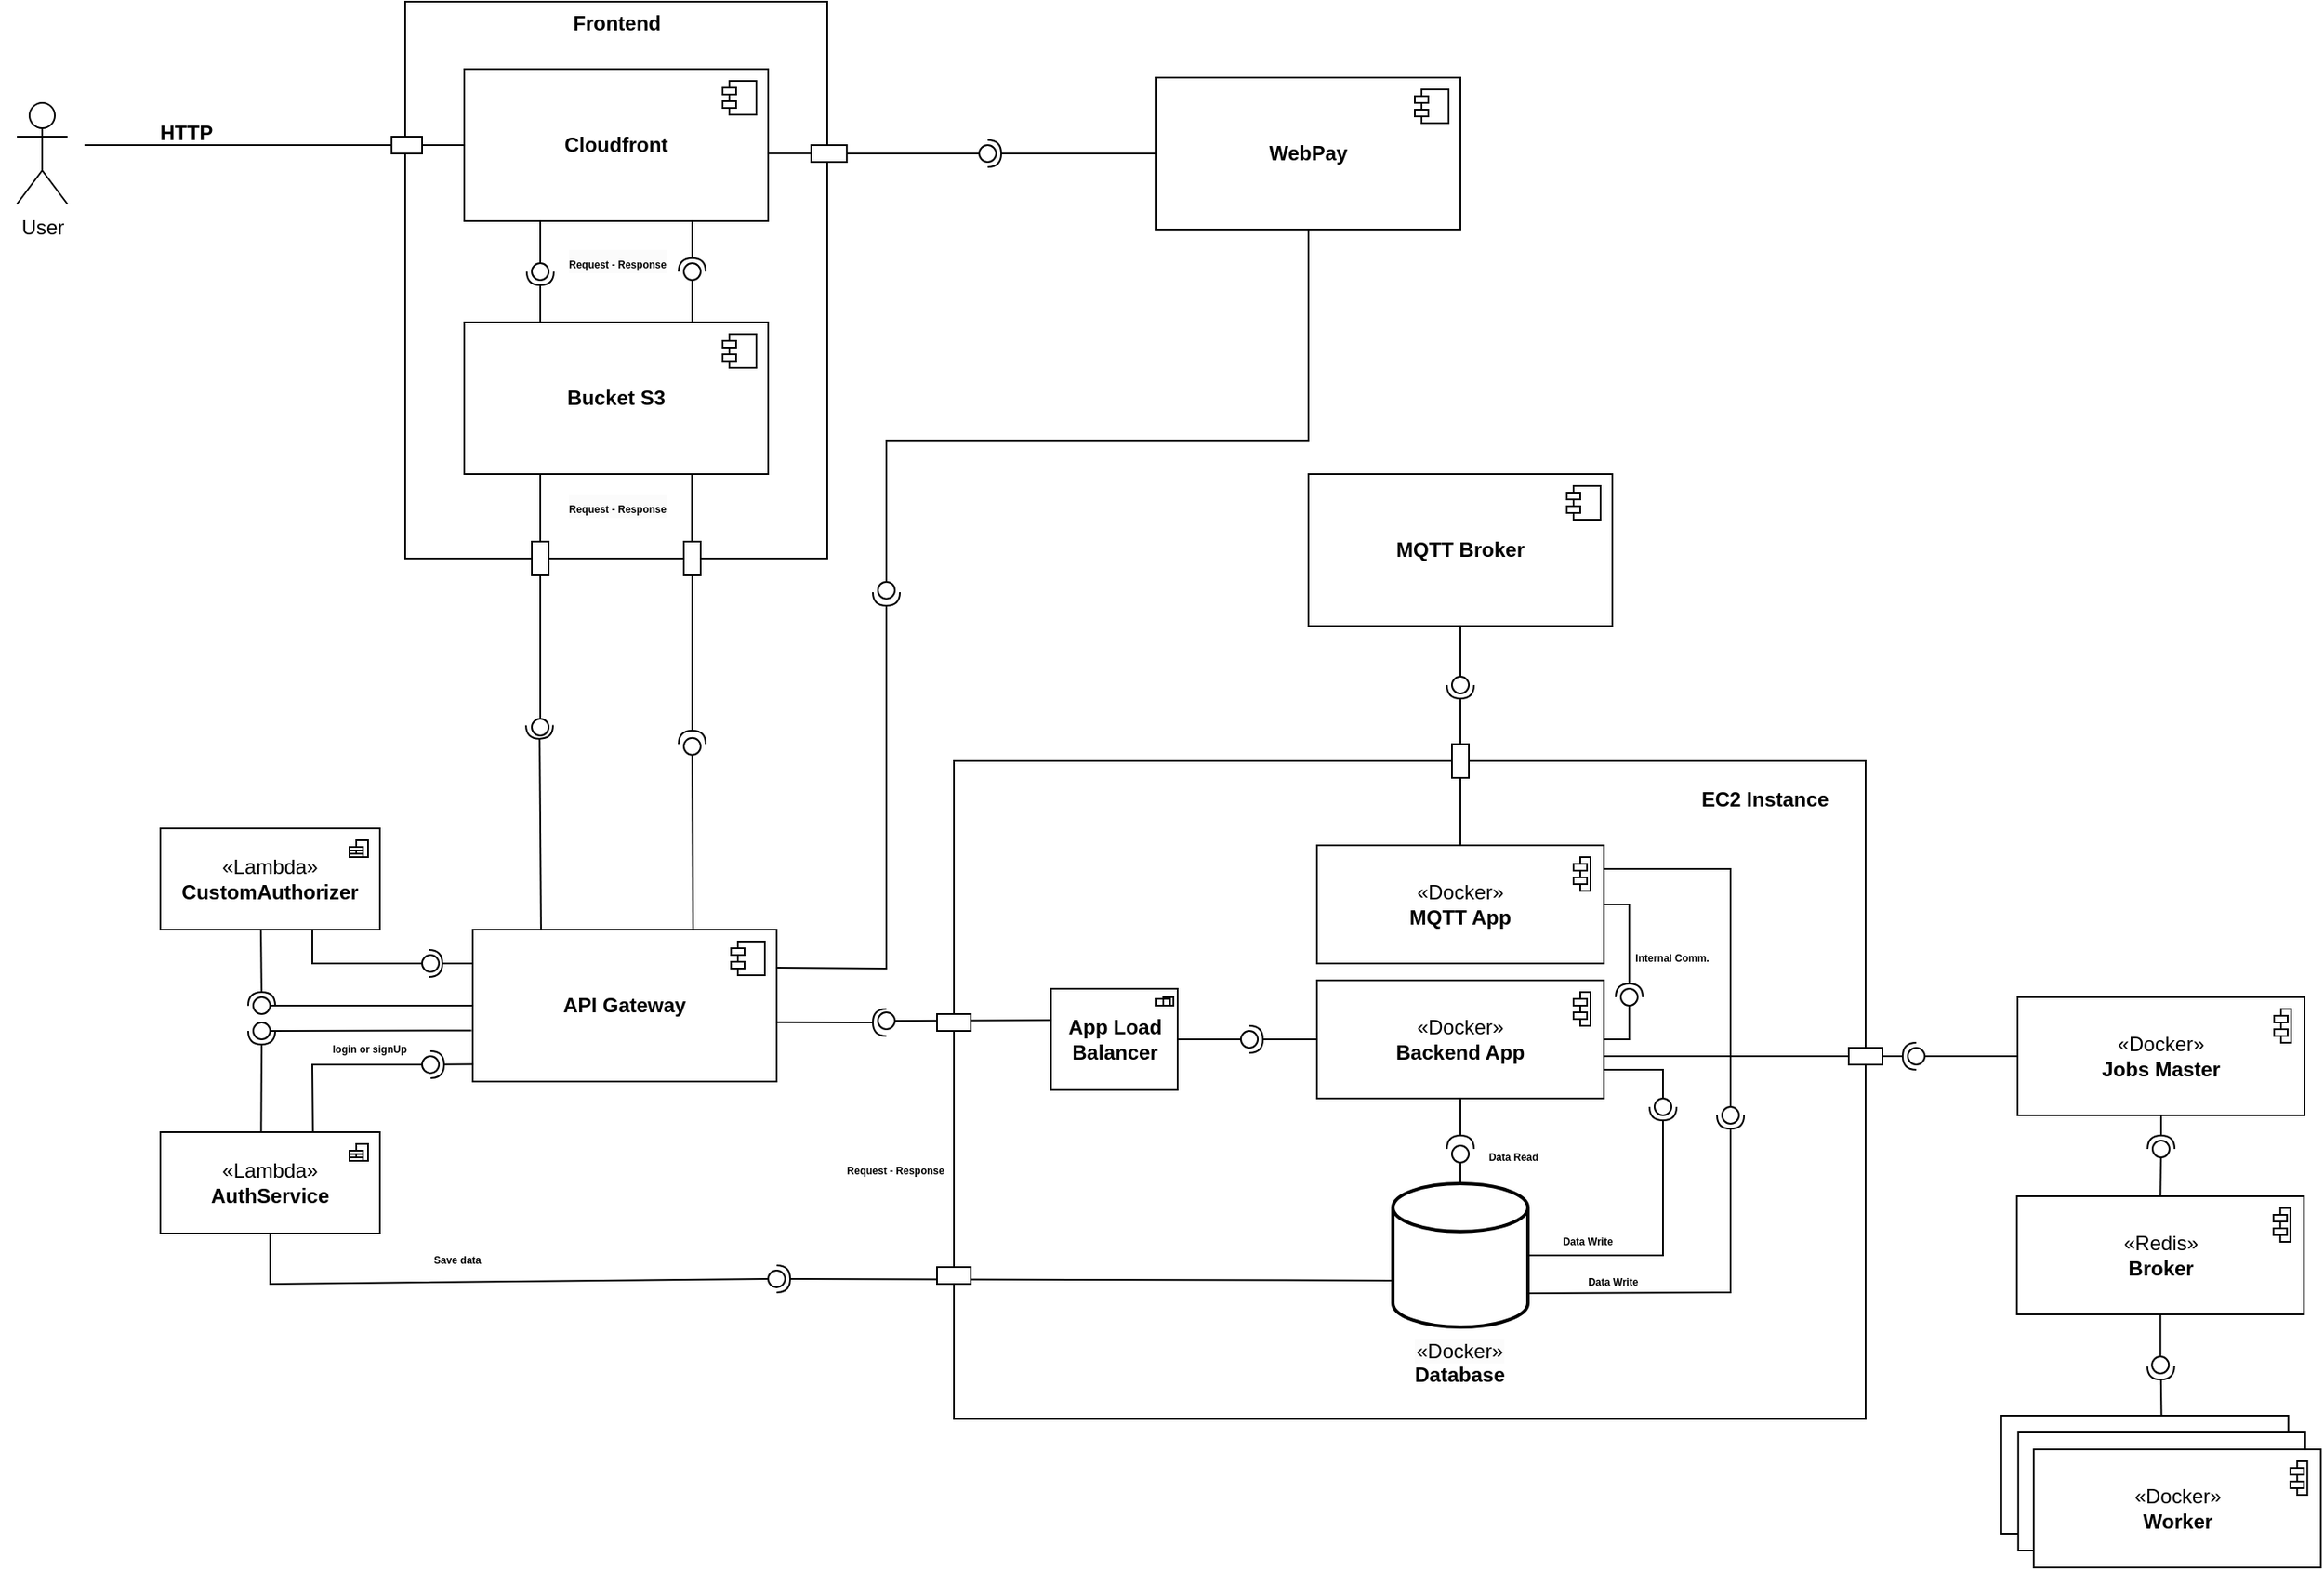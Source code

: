 <mxfile version="24.8.3">
  <diagram name="Página-1" id="o5d4DbVt-xcLEBsC3OUb">
    <mxGraphModel dx="1615" dy="869" grid="1" gridSize="10" guides="1" tooltips="1" connect="1" arrows="1" fold="1" page="1" pageScale="1" pageWidth="1200" pageHeight="1920" math="0" shadow="0">
      <root>
        <mxCell id="0" />
        <mxCell id="1" parent="0" />
        <mxCell id="B38EF3Nar1i80o3sH037-8" value="" style="rounded=0;whiteSpace=wrap;html=1;" parent="1" vertex="1">
          <mxGeometry x="620" y="550" width="540" height="390" as="geometry" />
        </mxCell>
        <mxCell id="2eBFDwB-1l00EKEGbf3b-149" value="" style="rounded=0;whiteSpace=wrap;html=1;" parent="1" vertex="1">
          <mxGeometry x="295" y="100" width="250" height="330" as="geometry" />
        </mxCell>
        <mxCell id="2eBFDwB-1l00EKEGbf3b-25" value="Frontend" style="text;align=center;fontStyle=1;verticalAlign=middle;spacingLeft=3;spacingRight=3;strokeColor=none;rotatable=0;points=[[0,0.5],[1,0.5]];portConstraint=eastwest;html=1;" parent="1" vertex="1">
          <mxGeometry x="380" y="100" width="80" height="26" as="geometry" />
        </mxCell>
        <mxCell id="2eBFDwB-1l00EKEGbf3b-38" value="" style="ellipse;whiteSpace=wrap;html=1;align=center;aspect=fixed;fillColor=none;strokeColor=none;resizable=0;perimeter=centerPerimeter;rotatable=0;allowArrows=0;points=[];outlineConnect=1;" parent="1" vertex="1">
          <mxGeometry x="560" y="670" width="10" height="10" as="geometry" />
        </mxCell>
        <mxCell id="2eBFDwB-1l00EKEGbf3b-51" value="" style="ellipse;whiteSpace=wrap;html=1;align=center;aspect=fixed;fillColor=none;strokeColor=none;resizable=0;perimeter=centerPerimeter;rotatable=0;allowArrows=0;points=[];outlineConnect=1;" parent="1" vertex="1">
          <mxGeometry x="55" y="665" width="10" height="10" as="geometry" />
        </mxCell>
        <mxCell id="2eBFDwB-1l00EKEGbf3b-54" value="" style="endArrow=none;html=1;rounded=0;exitX=0.5;exitY=0;exitDx=0;exitDy=0;entryX=0.25;entryY=1;entryDx=0;entryDy=0;" parent="1" source="2eBFDwB-1l00EKEGbf3b-57" target="2eBFDwB-1l00EKEGbf3b-33" edge="1">
          <mxGeometry width="50" height="50" relative="1" as="geometry">
            <mxPoint x="395" y="430" as="sourcePoint" />
            <mxPoint x="445" y="380" as="targetPoint" />
          </mxGeometry>
        </mxCell>
        <mxCell id="2eBFDwB-1l00EKEGbf3b-55" value="" style="rounded=0;orthogonalLoop=1;jettySize=auto;html=1;endArrow=oval;endFill=0;sketch=0;sourcePerimeterSpacing=0;targetPerimeterSpacing=0;endSize=10;exitX=0.25;exitY=1;exitDx=0;exitDy=0;" parent="1" source="2eBFDwB-1l00EKEGbf3b-31" edge="1">
          <mxGeometry relative="1" as="geometry">
            <mxPoint x="419.7" y="230" as="sourcePoint" />
            <mxPoint x="375" y="260" as="targetPoint" />
          </mxGeometry>
        </mxCell>
        <mxCell id="2eBFDwB-1l00EKEGbf3b-56" value="" style="rounded=0;orthogonalLoop=1;jettySize=auto;html=1;endArrow=halfCircle;endFill=0;endSize=6;strokeWidth=1;sketch=0;exitX=0.25;exitY=0;exitDx=0;exitDy=0;" parent="1" source="2eBFDwB-1l00EKEGbf3b-33" edge="1">
          <mxGeometry relative="1" as="geometry">
            <mxPoint x="419.7" y="330" as="sourcePoint" />
            <mxPoint x="375" y="260" as="targetPoint" />
            <Array as="points">
              <mxPoint x="375" y="280" />
            </Array>
          </mxGeometry>
        </mxCell>
        <mxCell id="2eBFDwB-1l00EKEGbf3b-57" value="" style="html=1;whiteSpace=wrap;" parent="1" vertex="1">
          <mxGeometry x="370" y="420" width="10" height="20" as="geometry" />
        </mxCell>
        <mxCell id="2eBFDwB-1l00EKEGbf3b-60" value="User" style="shape=umlActor;verticalLabelPosition=bottom;verticalAlign=top;html=1;" parent="1" vertex="1">
          <mxGeometry x="65" y="160" width="30" height="60" as="geometry" />
        </mxCell>
        <mxCell id="2eBFDwB-1l00EKEGbf3b-63" value="" style="html=1;whiteSpace=wrap;rotation=90;" parent="1" vertex="1">
          <mxGeometry x="290.95" y="175.95" width="10" height="18.12" as="geometry" />
        </mxCell>
        <mxCell id="2eBFDwB-1l00EKEGbf3b-64" value="" style="endArrow=none;html=1;rounded=0;exitX=0.5;exitY=0;exitDx=0;exitDy=0;entryX=0;entryY=0.5;entryDx=0;entryDy=0;" parent="1" source="2eBFDwB-1l00EKEGbf3b-63" target="2eBFDwB-1l00EKEGbf3b-31" edge="1">
          <mxGeometry width="50" height="50" relative="1" as="geometry">
            <mxPoint x="295" y="191.94" as="sourcePoint" />
            <mxPoint x="245" y="188.061" as="targetPoint" />
          </mxGeometry>
        </mxCell>
        <mxCell id="2eBFDwB-1l00EKEGbf3b-68" value="" style="endArrow=none;html=1;rounded=0;entryX=0.5;entryY=1;entryDx=0;entryDy=0;" parent="1" target="2eBFDwB-1l00EKEGbf3b-63" edge="1">
          <mxGeometry width="50" height="50" relative="1" as="geometry">
            <mxPoint x="105" y="185" as="sourcePoint" />
            <mxPoint x="105" y="165" as="targetPoint" />
          </mxGeometry>
        </mxCell>
        <mxCell id="2eBFDwB-1l00EKEGbf3b-71" value="EC2 Instance" style="text;align=center;fontStyle=1;verticalAlign=middle;spacingLeft=3;spacingRight=3;strokeColor=none;rotatable=0;points=[[0,0.5],[1,0.5]];portConstraint=eastwest;html=1;" parent="1" vertex="1">
          <mxGeometry x="1060" y="560" width="80" height="26" as="geometry" />
        </mxCell>
        <mxCell id="2eBFDwB-1l00EKEGbf3b-72" value="&lt;div&gt;«Docker»&lt;br&gt;&lt;/div&gt;&lt;b&gt;MQTT App&lt;/b&gt;" style="html=1;dropTarget=0;whiteSpace=wrap;" parent="1" vertex="1">
          <mxGeometry x="835" y="600" width="170" height="70" as="geometry" />
        </mxCell>
        <mxCell id="2eBFDwB-1l00EKEGbf3b-73" value="" style="shape=module;jettyWidth=8;jettyHeight=4;" parent="2eBFDwB-1l00EKEGbf3b-72" vertex="1">
          <mxGeometry x="1" width="10" height="20" relative="1" as="geometry">
            <mxPoint x="-18" y="7" as="offset" />
          </mxGeometry>
        </mxCell>
        <mxCell id="2eBFDwB-1l00EKEGbf3b-74" value="&lt;div&gt;«Docker»&lt;b&gt;&lt;br&gt;&lt;/b&gt;&lt;/div&gt;&lt;b&gt;Backend App&lt;/b&gt;" style="html=1;dropTarget=0;whiteSpace=wrap;" parent="1" vertex="1">
          <mxGeometry x="835" y="680" width="170" height="70" as="geometry" />
        </mxCell>
        <mxCell id="2eBFDwB-1l00EKEGbf3b-75" value="" style="shape=module;jettyWidth=8;jettyHeight=4;" parent="2eBFDwB-1l00EKEGbf3b-74" vertex="1">
          <mxGeometry x="1" width="10" height="20" relative="1" as="geometry">
            <mxPoint x="-18" y="7" as="offset" />
          </mxGeometry>
        </mxCell>
        <mxCell id="2eBFDwB-1l00EKEGbf3b-92" value="" style="ellipse;whiteSpace=wrap;html=1;align=center;aspect=fixed;fillColor=none;strokeColor=none;resizable=0;perimeter=centerPerimeter;rotatable=0;allowArrows=0;points=[];outlineConnect=1;" parent="1" vertex="1">
          <mxGeometry x="865.51" y="545" width="10" height="10" as="geometry" />
        </mxCell>
        <mxCell id="2eBFDwB-1l00EKEGbf3b-101" value="" style="ellipse;whiteSpace=wrap;html=1;align=center;aspect=fixed;fillColor=none;strokeColor=none;resizable=0;perimeter=centerPerimeter;rotatable=0;allowArrows=0;points=[];outlineConnect=1;" parent="1" vertex="1">
          <mxGeometry x="945.51" y="535" width="10" height="10" as="geometry" />
        </mxCell>
        <mxCell id="2eBFDwB-1l00EKEGbf3b-103" value="&lt;b&gt;MQTT Broker&lt;/b&gt;" style="html=1;dropTarget=0;whiteSpace=wrap;" parent="1" vertex="1">
          <mxGeometry x="830" y="380" width="180" height="90" as="geometry" />
        </mxCell>
        <mxCell id="2eBFDwB-1l00EKEGbf3b-104" value="" style="shape=module;jettyWidth=8;jettyHeight=4;" parent="2eBFDwB-1l00EKEGbf3b-103" vertex="1">
          <mxGeometry x="1" width="20" height="20" relative="1" as="geometry">
            <mxPoint x="-27" y="7" as="offset" />
          </mxGeometry>
        </mxCell>
        <mxCell id="2eBFDwB-1l00EKEGbf3b-35" value="&lt;b&gt;API Gateway&lt;/b&gt;" style="html=1;dropTarget=0;whiteSpace=wrap;" parent="1" vertex="1">
          <mxGeometry x="335" y="650" width="180" height="90" as="geometry" />
        </mxCell>
        <mxCell id="2eBFDwB-1l00EKEGbf3b-36" value="" style="shape=module;jettyWidth=8;jettyHeight=4;" parent="2eBFDwB-1l00EKEGbf3b-35" vertex="1">
          <mxGeometry x="1" width="20" height="20" relative="1" as="geometry">
            <mxPoint x="-27" y="7" as="offset" />
          </mxGeometry>
        </mxCell>
        <mxCell id="2eBFDwB-1l00EKEGbf3b-40" value="" style="ellipse;whiteSpace=wrap;html=1;align=center;aspect=fixed;fillColor=none;strokeColor=none;resizable=0;perimeter=centerPerimeter;rotatable=0;allowArrows=0;points=[];outlineConnect=1;" parent="1" vertex="1">
          <mxGeometry x="480" y="660" width="10" height="10" as="geometry" />
        </mxCell>
        <mxCell id="2eBFDwB-1l00EKEGbf3b-41" value="" style="rounded=0;orthogonalLoop=1;jettySize=auto;html=1;endArrow=halfCircle;endFill=0;endSize=6;strokeWidth=1;sketch=0;exitX=0.232;exitY=0.014;exitDx=0;exitDy=0;exitPerimeter=0;" parent="1" edge="1">
          <mxGeometry relative="1" as="geometry">
            <mxPoint x="375.45" y="650.0" as="sourcePoint" />
            <mxPoint x="374.54" y="528.83" as="targetPoint" />
            <Array as="points" />
          </mxGeometry>
        </mxCell>
        <mxCell id="2eBFDwB-1l00EKEGbf3b-43" value="" style="ellipse;whiteSpace=wrap;html=1;align=center;aspect=fixed;fillColor=none;strokeColor=none;resizable=0;perimeter=centerPerimeter;rotatable=0;allowArrows=0;points=[];outlineConnect=1;" parent="1" vertex="1">
          <mxGeometry x="485" y="630" width="10" height="10" as="geometry" />
        </mxCell>
        <mxCell id="2eBFDwB-1l00EKEGbf3b-44" value="&lt;div&gt;«Lambda»&lt;br&gt;&lt;/div&gt;&lt;b&gt;CustomAuthorizer&lt;/b&gt;" style="html=1;dropTarget=0;whiteSpace=wrap;" parent="1" vertex="1">
          <mxGeometry x="150" y="590" width="130" height="60" as="geometry" />
        </mxCell>
        <mxCell id="2eBFDwB-1l00EKEGbf3b-45" value="" style="shape=module;jettyWidth=8;jettyHeight=4;" parent="2eBFDwB-1l00EKEGbf3b-44" vertex="1">
          <mxGeometry x="1" width="11" height="10" relative="1" as="geometry">
            <mxPoint x="-18" y="7" as="offset" />
          </mxGeometry>
        </mxCell>
        <mxCell id="2eBFDwB-1l00EKEGbf3b-46" value="&lt;div&gt;«Lambda»&lt;br&gt;&lt;/div&gt;&lt;b&gt;AuthService&lt;/b&gt;" style="html=1;dropTarget=0;whiteSpace=wrap;" parent="1" vertex="1">
          <mxGeometry x="150" y="770" width="130" height="60" as="geometry" />
        </mxCell>
        <mxCell id="2eBFDwB-1l00EKEGbf3b-47" value="" style="shape=module;jettyWidth=8;jettyHeight=4;" parent="2eBFDwB-1l00EKEGbf3b-46" vertex="1">
          <mxGeometry x="1" width="11" height="10" relative="1" as="geometry">
            <mxPoint x="-18" y="7" as="offset" />
          </mxGeometry>
        </mxCell>
        <mxCell id="2eBFDwB-1l00EKEGbf3b-52" value="" style="rounded=0;orthogonalLoop=1;jettySize=auto;html=1;endArrow=oval;endFill=0;sketch=0;sourcePerimeterSpacing=0;targetPerimeterSpacing=0;endSize=10;exitX=-0.004;exitY=0.664;exitDx=0;exitDy=0;exitPerimeter=0;" parent="1" source="2eBFDwB-1l00EKEGbf3b-35" edge="1">
          <mxGeometry relative="1" as="geometry">
            <mxPoint x="145.0" y="615" as="sourcePoint" />
            <mxPoint x="210" y="710" as="targetPoint" />
            <Array as="points">
              <mxPoint x="210" y="710" />
            </Array>
          </mxGeometry>
        </mxCell>
        <mxCell id="2eBFDwB-1l00EKEGbf3b-53" value="" style="rounded=0;orthogonalLoop=1;jettySize=auto;html=1;endArrow=halfCircle;endFill=0;endSize=6;strokeWidth=1;sketch=0;exitX=0.459;exitY=-0.006;exitDx=0;exitDy=0;exitPerimeter=0;" parent="1" source="2eBFDwB-1l00EKEGbf3b-46" edge="1">
          <mxGeometry relative="1" as="geometry">
            <mxPoint x="255" y="845" as="sourcePoint" />
            <mxPoint x="210" y="710" as="targetPoint" />
            <Array as="points" />
          </mxGeometry>
        </mxCell>
        <mxCell id="2eBFDwB-1l00EKEGbf3b-106" value="" style="rounded=0;orthogonalLoop=1;jettySize=auto;html=1;endArrow=halfCircle;endFill=0;endSize=6;strokeWidth=1;sketch=0;exitX=0.458;exitY=1.006;exitDx=0;exitDy=0;exitPerimeter=0;" parent="1" source="2eBFDwB-1l00EKEGbf3b-44" target="2eBFDwB-1l00EKEGbf3b-108" edge="1">
          <mxGeometry relative="1" as="geometry">
            <mxPoint x="230" y="675" as="sourcePoint" />
          </mxGeometry>
        </mxCell>
        <mxCell id="2eBFDwB-1l00EKEGbf3b-107" value="" style="rounded=0;orthogonalLoop=1;jettySize=auto;html=1;endArrow=oval;endFill=0;sketch=0;sourcePerimeterSpacing=0;targetPerimeterSpacing=0;endSize=10;exitX=0;exitY=0.5;exitDx=0;exitDy=0;entryX=0.706;entryY=1.254;entryDx=0;entryDy=0;entryPerimeter=0;" parent="1" source="2eBFDwB-1l00EKEGbf3b-35" target="2eBFDwB-1l00EKEGbf3b-108" edge="1">
          <mxGeometry relative="1" as="geometry">
            <mxPoint x="190" y="675" as="sourcePoint" />
          </mxGeometry>
        </mxCell>
        <mxCell id="2eBFDwB-1l00EKEGbf3b-108" value="" style="ellipse;whiteSpace=wrap;html=1;align=center;aspect=fixed;fillColor=none;strokeColor=none;resizable=0;perimeter=centerPerimeter;rotatable=0;allowArrows=0;points=[];outlineConnect=1;" parent="1" vertex="1">
          <mxGeometry x="205" y="690" width="10" height="10" as="geometry" />
        </mxCell>
        <mxCell id="2eBFDwB-1l00EKEGbf3b-33" value="&lt;b&gt;Bucket S3&lt;/b&gt;" style="html=1;dropTarget=0;whiteSpace=wrap;" parent="1" vertex="1">
          <mxGeometry x="330" y="290" width="180" height="90" as="geometry" />
        </mxCell>
        <mxCell id="2eBFDwB-1l00EKEGbf3b-34" value="" style="shape=module;jettyWidth=8;jettyHeight=4;" parent="2eBFDwB-1l00EKEGbf3b-33" vertex="1">
          <mxGeometry x="1" width="20" height="20" relative="1" as="geometry">
            <mxPoint x="-27" y="7" as="offset" />
          </mxGeometry>
        </mxCell>
        <mxCell id="2eBFDwB-1l00EKEGbf3b-31" value="&lt;b&gt;Cloudfront&lt;/b&gt;" style="html=1;dropTarget=0;whiteSpace=wrap;" parent="1" vertex="1">
          <mxGeometry x="330" y="140" width="180" height="90" as="geometry" />
        </mxCell>
        <mxCell id="2eBFDwB-1l00EKEGbf3b-32" value="" style="shape=module;jettyWidth=8;jettyHeight=4;" parent="2eBFDwB-1l00EKEGbf3b-31" vertex="1">
          <mxGeometry x="1" width="20" height="20" relative="1" as="geometry">
            <mxPoint x="-27" y="7" as="offset" />
          </mxGeometry>
        </mxCell>
        <mxCell id="2eBFDwB-1l00EKEGbf3b-42" value="" style="rounded=0;orthogonalLoop=1;jettySize=auto;html=1;endArrow=oval;endFill=0;sketch=0;sourcePerimeterSpacing=0;targetPerimeterSpacing=0;endSize=10;exitX=0.5;exitY=1;exitDx=0;exitDy=0;" parent="1" source="2eBFDwB-1l00EKEGbf3b-57" edge="1">
          <mxGeometry relative="1" as="geometry">
            <mxPoint x="380" y="560" as="sourcePoint" />
            <mxPoint x="375" y="530" as="targetPoint" />
          </mxGeometry>
        </mxCell>
        <mxCell id="2eBFDwB-1l00EKEGbf3b-115" value="" style="rounded=0;orthogonalLoop=1;jettySize=auto;html=1;endArrow=halfCircle;endFill=0;endSize=6;strokeWidth=1;sketch=0;exitX=0;exitY=0.5;exitDx=0;exitDy=0;entryX=1.319;entryY=0.604;entryDx=0;entryDy=0;entryPerimeter=0;" parent="1" source="2eBFDwB-1l00EKEGbf3b-74" target="2eBFDwB-1l00EKEGbf3b-117" edge="1">
          <mxGeometry relative="1" as="geometry">
            <mxPoint x="740" y="715" as="sourcePoint" />
            <mxPoint x="790" y="715" as="targetPoint" />
          </mxGeometry>
        </mxCell>
        <mxCell id="2eBFDwB-1l00EKEGbf3b-116" value="" style="rounded=0;orthogonalLoop=1;jettySize=auto;html=1;endArrow=oval;endFill=0;sketch=0;sourcePerimeterSpacing=0;targetPerimeterSpacing=0;endSize=10;" parent="1" target="2eBFDwB-1l00EKEGbf3b-117" edge="1">
          <mxGeometry relative="1" as="geometry">
            <mxPoint x="700" y="715" as="sourcePoint" />
          </mxGeometry>
        </mxCell>
        <mxCell id="2eBFDwB-1l00EKEGbf3b-117" value="" style="ellipse;whiteSpace=wrap;html=1;align=center;aspect=fixed;fillColor=none;strokeColor=none;resizable=0;perimeter=centerPerimeter;rotatable=0;allowArrows=0;points=[];outlineConnect=1;" parent="1" vertex="1">
          <mxGeometry x="790" y="710" width="10" height="10" as="geometry" />
        </mxCell>
        <mxCell id="2eBFDwB-1l00EKEGbf3b-118" value="" style="rounded=0;orthogonalLoop=1;jettySize=auto;html=1;endArrow=halfCircle;endFill=0;endSize=6;strokeWidth=1;sketch=0;exitX=0.5;exitY=0;exitDx=0;exitDy=0;entryX=0.524;entryY=0.771;entryDx=0;entryDy=0;entryPerimeter=0;" parent="1" source="2eBFDwB-1l00EKEGbf3b-206" target="2eBFDwB-1l00EKEGbf3b-120" edge="1">
          <mxGeometry relative="1" as="geometry">
            <mxPoint x="850" y="534.27" as="sourcePoint" />
            <mxPoint x="920" y="550" as="targetPoint" />
          </mxGeometry>
        </mxCell>
        <mxCell id="2eBFDwB-1l00EKEGbf3b-119" value="" style="rounded=0;orthogonalLoop=1;jettySize=auto;html=1;endArrow=oval;endFill=0;sketch=0;sourcePerimeterSpacing=0;targetPerimeterSpacing=0;endSize=10;exitX=0.5;exitY=1;exitDx=0;exitDy=0;" parent="1" source="2eBFDwB-1l00EKEGbf3b-103" target="2eBFDwB-1l00EKEGbf3b-120" edge="1">
          <mxGeometry relative="1" as="geometry">
            <mxPoint x="965.51" y="595" as="sourcePoint" />
          </mxGeometry>
        </mxCell>
        <mxCell id="2eBFDwB-1l00EKEGbf3b-120" value="" style="ellipse;whiteSpace=wrap;html=1;align=center;aspect=fixed;fillColor=none;strokeColor=none;resizable=0;perimeter=centerPerimeter;rotatable=0;allowArrows=0;points=[];outlineConnect=1;" parent="1" vertex="1">
          <mxGeometry x="915" y="500" width="10" height="10" as="geometry" />
        </mxCell>
        <mxCell id="2eBFDwB-1l00EKEGbf3b-123" value="&lt;b&gt;App Load Balancer&lt;/b&gt;" style="html=1;dropTarget=0;whiteSpace=wrap;" parent="1" vertex="1">
          <mxGeometry x="677.5" y="685" width="75" height="60" as="geometry" />
        </mxCell>
        <mxCell id="2eBFDwB-1l00EKEGbf3b-127" value="" style="shape=module;jettyWidth=8;jettyHeight=4;" parent="1" vertex="1">
          <mxGeometry x="740" y="690" width="10" height="5" as="geometry" />
        </mxCell>
        <mxCell id="2eBFDwB-1l00EKEGbf3b-130" value="" style="ellipse;whiteSpace=wrap;html=1;align=center;aspect=fixed;fillColor=none;strokeColor=none;resizable=0;perimeter=centerPerimeter;rotatable=0;allowArrows=0;points=[];outlineConnect=1;" parent="1" vertex="1">
          <mxGeometry x="790" y="810" width="10" height="10" as="geometry" />
        </mxCell>
        <mxCell id="2eBFDwB-1l00EKEGbf3b-133" value="" style="ellipse;whiteSpace=wrap;html=1;align=center;aspect=fixed;fillColor=none;strokeColor=none;resizable=0;perimeter=centerPerimeter;rotatable=0;allowArrows=0;points=[];outlineConnect=1;" parent="1" vertex="1">
          <mxGeometry x="790" y="620" width="10" height="10" as="geometry" />
        </mxCell>
        <mxCell id="2eBFDwB-1l00EKEGbf3b-136" value="" style="ellipse;whiteSpace=wrap;html=1;align=center;aspect=fixed;fillColor=none;strokeColor=none;resizable=0;perimeter=centerPerimeter;rotatable=0;allowArrows=0;points=[];outlineConnect=1;" parent="1" vertex="1">
          <mxGeometry x="545" y="730" width="10" height="10" as="geometry" />
        </mxCell>
        <mxCell id="2eBFDwB-1l00EKEGbf3b-138" value="" style="rounded=0;orthogonalLoop=1;jettySize=auto;html=1;endArrow=halfCircle;endFill=0;endSize=6;strokeWidth=1;sketch=0;exitX=0.997;exitY=0.611;exitDx=0;exitDy=0;exitPerimeter=0;" parent="1" edge="1">
          <mxGeometry relative="1" as="geometry">
            <mxPoint x="515" y="704.86" as="sourcePoint" />
            <mxPoint x="580" y="705" as="targetPoint" />
          </mxGeometry>
        </mxCell>
        <mxCell id="2eBFDwB-1l00EKEGbf3b-139" value="" style="rounded=0;orthogonalLoop=1;jettySize=auto;html=1;endArrow=oval;endFill=0;sketch=0;sourcePerimeterSpacing=0;targetPerimeterSpacing=0;endSize=10;exitX=-0.004;exitY=0.311;exitDx=0;exitDy=0;exitPerimeter=0;" parent="1" source="2eBFDwB-1l00EKEGbf3b-123" edge="1">
          <mxGeometry relative="1" as="geometry">
            <mxPoint x="587.5" y="705.93" as="sourcePoint" />
            <mxPoint x="580" y="704" as="targetPoint" />
          </mxGeometry>
        </mxCell>
        <mxCell id="2eBFDwB-1l00EKEGbf3b-140" value="" style="ellipse;whiteSpace=wrap;html=1;align=center;aspect=fixed;fillColor=none;strokeColor=none;resizable=0;perimeter=centerPerimeter;rotatable=0;allowArrows=0;points=[];outlineConnect=1;" parent="1" vertex="1">
          <mxGeometry x="560" y="700" width="10" height="10" as="geometry" />
        </mxCell>
        <mxCell id="2eBFDwB-1l00EKEGbf3b-141" value="&lt;b&gt;&lt;span style=&quot;&quot;&gt;&lt;font style=&quot;font-size: 6px;&quot;&gt;Request -&amp;nbsp;&lt;/font&gt;&lt;/span&gt;&lt;span style=&quot;font-size: 6px; background-color: initial;&quot;&gt;Response&lt;/span&gt;&lt;/b&gt;" style="text;align=center;fontStyle=0;verticalAlign=middle;spacingLeft=3;spacingRight=3;strokeColor=none;rotatable=0;points=[[0,0.5],[1,0.5]];portConstraint=eastwest;html=1;" parent="1" vertex="1">
          <mxGeometry x="545" y="778" width="80" height="26" as="geometry" />
        </mxCell>
        <mxCell id="2eBFDwB-1l00EKEGbf3b-142" value="HTTP" style="text;align=center;fontStyle=1;verticalAlign=middle;spacingLeft=3;spacingRight=3;strokeColor=none;rotatable=0;points=[[0,0.5],[1,0.5]];portConstraint=eastwest;html=1;" parent="1" vertex="1">
          <mxGeometry x="135" y="170" width="60" height="16" as="geometry" />
        </mxCell>
        <mxCell id="2eBFDwB-1l00EKEGbf3b-144" value="" style="rounded=0;orthogonalLoop=1;jettySize=auto;html=1;endArrow=oval;endFill=0;sketch=0;sourcePerimeterSpacing=0;targetPerimeterSpacing=0;endSize=10;exitX=0.75;exitY=0;exitDx=0;exitDy=0;" parent="1" source="2eBFDwB-1l00EKEGbf3b-33" edge="1">
          <mxGeometry relative="1" as="geometry">
            <mxPoint x="460" y="230" as="sourcePoint" />
            <mxPoint x="465" y="260" as="targetPoint" />
          </mxGeometry>
        </mxCell>
        <mxCell id="2eBFDwB-1l00EKEGbf3b-145" value="" style="rounded=0;orthogonalLoop=1;jettySize=auto;html=1;endArrow=halfCircle;endFill=0;endSize=6;strokeWidth=1;sketch=0;exitX=0.75;exitY=1;exitDx=0;exitDy=0;" parent="1" source="2eBFDwB-1l00EKEGbf3b-31" edge="1">
          <mxGeometry relative="1" as="geometry">
            <mxPoint x="460" y="290" as="sourcePoint" />
            <mxPoint x="465" y="260" as="targetPoint" />
          </mxGeometry>
        </mxCell>
        <mxCell id="2eBFDwB-1l00EKEGbf3b-146" value="&lt;b style=&quot;forced-color-adjust: none; color: rgb(0, 0, 0); font-family: Helvetica; font-size: 12px; font-style: normal; font-variant-ligatures: normal; font-variant-caps: normal; letter-spacing: normal; orphans: 2; text-align: center; text-indent: 0px; text-transform: none; widows: 2; word-spacing: 0px; -webkit-text-stroke-width: 0px; white-space: nowrap; background-color: rgb(251, 251, 251); text-decoration-thickness: initial; text-decoration-style: initial; text-decoration-color: initial;&quot;&gt;&lt;span style=&quot;forced-color-adjust: none;&quot;&gt;&lt;font style=&quot;forced-color-adjust: none; font-size: 6px;&quot;&gt;Request -&amp;nbsp;&lt;/font&gt;&lt;/span&gt;&lt;span style=&quot;forced-color-adjust: none; font-size: 6px; background-color: initial;&quot;&gt;Response&lt;/span&gt;&lt;/b&gt;" style="text;whiteSpace=wrap;html=1;" parent="1" vertex="1">
          <mxGeometry x="390" y="240" width="60" height="30" as="geometry" />
        </mxCell>
        <mxCell id="2eBFDwB-1l00EKEGbf3b-153" value="" style="strokeWidth=2;html=1;shape=mxgraph.flowchart.database;whiteSpace=wrap;" parent="1" vertex="1">
          <mxGeometry x="880" y="800.5" width="80" height="85" as="geometry" />
        </mxCell>
        <mxCell id="2eBFDwB-1l00EKEGbf3b-154" value="&lt;div style=&quot;forced-color-adjust: none; color: rgb(0, 0, 0); font-family: Helvetica; font-size: 12px; font-style: normal; font-variant-ligatures: normal; font-variant-caps: normal; font-weight: 400; letter-spacing: normal; orphans: 2; text-align: center; text-indent: 0px; text-transform: none; widows: 2; word-spacing: 0px; -webkit-text-stroke-width: 0px; white-space: normal; background-color: rgb(251, 251, 251); text-decoration-thickness: initial; text-decoration-style: initial; text-decoration-color: initial;&quot;&gt;«Docker»&lt;br style=&quot;forced-color-adjust: none;&quot;&gt;&lt;/div&gt;&lt;div style=&quot;text-align: center;&quot;&gt;&lt;span style=&quot;background-color: initial;&quot;&gt;&lt;b&gt;Database&lt;/b&gt;&lt;/span&gt;&lt;/div&gt;" style="text;whiteSpace=wrap;html=1;" parent="1" vertex="1">
          <mxGeometry x="890.75" y="885.5" width="60" height="50" as="geometry" />
        </mxCell>
        <mxCell id="2eBFDwB-1l00EKEGbf3b-155" value="" style="rounded=0;orthogonalLoop=1;jettySize=auto;html=1;endArrow=halfCircle;endFill=0;endSize=6;strokeWidth=1;sketch=0;exitX=-0.013;exitY=0.676;exitDx=0;exitDy=0;exitPerimeter=0;" parent="1" source="2eBFDwB-1l00EKEGbf3b-153" target="2eBFDwB-1l00EKEGbf3b-157" edge="1">
          <mxGeometry relative="1" as="geometry">
            <mxPoint x="725" y="852.5" as="sourcePoint" />
            <Array as="points" />
          </mxGeometry>
        </mxCell>
        <mxCell id="2eBFDwB-1l00EKEGbf3b-156" value="" style="rounded=0;orthogonalLoop=1;jettySize=auto;html=1;endArrow=oval;endFill=0;sketch=0;sourcePerimeterSpacing=0;targetPerimeterSpacing=0;endSize=10;exitX=0.5;exitY=1;exitDx=0;exitDy=0;" parent="1" source="2eBFDwB-1l00EKEGbf3b-46" target="2eBFDwB-1l00EKEGbf3b-157" edge="1">
          <mxGeometry relative="1" as="geometry">
            <mxPoint x="685" y="852.5" as="sourcePoint" />
            <Array as="points">
              <mxPoint x="215" y="860" />
            </Array>
          </mxGeometry>
        </mxCell>
        <mxCell id="2eBFDwB-1l00EKEGbf3b-157" value="" style="ellipse;whiteSpace=wrap;html=1;align=center;aspect=fixed;fillColor=none;strokeColor=none;resizable=0;perimeter=centerPerimeter;rotatable=0;allowArrows=0;points=[];outlineConnect=1;" parent="1" vertex="1">
          <mxGeometry x="510" y="852" width="10" height="10" as="geometry" />
        </mxCell>
        <mxCell id="2eBFDwB-1l00EKEGbf3b-158" value="&lt;div style=&quot;text-align: center;&quot;&gt;&lt;span style=&quot;font-size: 6px; text-wrap: nowrap;&quot;&gt;&lt;b&gt;login or signUp&lt;/b&gt;&lt;/span&gt;&lt;/div&gt;" style="text;whiteSpace=wrap;html=1;" parent="1" vertex="1">
          <mxGeometry x="250" y="705" width="50" height="40" as="geometry" />
        </mxCell>
        <mxCell id="2eBFDwB-1l00EKEGbf3b-164" value="" style="ellipse;whiteSpace=wrap;html=1;align=center;aspect=fixed;fillColor=none;strokeColor=none;resizable=0;perimeter=centerPerimeter;rotatable=0;allowArrows=0;points=[];outlineConnect=1;" parent="1" vertex="1">
          <mxGeometry x="800.75" y="730" width="10" height="10" as="geometry" />
        </mxCell>
        <mxCell id="2eBFDwB-1l00EKEGbf3b-165" value="" style="ellipse;whiteSpace=wrap;html=1;align=center;aspect=fixed;fillColor=none;strokeColor=none;resizable=0;perimeter=centerPerimeter;rotatable=0;allowArrows=0;points=[];outlineConnect=1;" parent="1" vertex="1">
          <mxGeometry x="800" y="720" width="10" height="10" as="geometry" />
        </mxCell>
        <mxCell id="2eBFDwB-1l00EKEGbf3b-177" value="" style="rounded=0;orthogonalLoop=1;jettySize=auto;html=1;endArrow=halfCircle;endFill=0;endSize=6;strokeWidth=1;sketch=0;exitX=1;exitY=0.5;exitDx=0;exitDy=0;" parent="1" source="2eBFDwB-1l00EKEGbf3b-72" edge="1">
          <mxGeometry relative="1" as="geometry">
            <mxPoint x="1060" y="715" as="sourcePoint" />
            <mxPoint x="1020" y="690" as="targetPoint" />
            <Array as="points">
              <mxPoint x="1020" y="635" />
            </Array>
          </mxGeometry>
        </mxCell>
        <mxCell id="2eBFDwB-1l00EKEGbf3b-178" value="" style="rounded=0;orthogonalLoop=1;jettySize=auto;html=1;endArrow=oval;endFill=0;sketch=0;sourcePerimeterSpacing=0;targetPerimeterSpacing=0;endSize=10;exitX=1;exitY=0.5;exitDx=0;exitDy=0;" parent="1" source="2eBFDwB-1l00EKEGbf3b-74" edge="1">
          <mxGeometry relative="1" as="geometry">
            <mxPoint x="1020" y="715" as="sourcePoint" />
            <mxPoint x="1020" y="690" as="targetPoint" />
            <Array as="points">
              <mxPoint x="1020" y="715" />
            </Array>
          </mxGeometry>
        </mxCell>
        <mxCell id="2eBFDwB-1l00EKEGbf3b-179" value="" style="ellipse;whiteSpace=wrap;html=1;align=center;aspect=fixed;fillColor=none;strokeColor=none;resizable=0;perimeter=centerPerimeter;rotatable=0;allowArrows=0;points=[];outlineConnect=1;" parent="1" vertex="1">
          <mxGeometry x="1035" y="710" width="10" height="10" as="geometry" />
        </mxCell>
        <mxCell id="2eBFDwB-1l00EKEGbf3b-180" value="" style="rounded=0;orthogonalLoop=1;jettySize=auto;html=1;endArrow=halfCircle;endFill=0;endSize=6;strokeWidth=1;sketch=0;exitX=1;exitY=0.5;exitDx=0;exitDy=0;exitPerimeter=0;" parent="1" source="2eBFDwB-1l00EKEGbf3b-153" target="2eBFDwB-1l00EKEGbf3b-182" edge="1">
          <mxGeometry relative="1" as="geometry">
            <mxPoint x="1060" y="755" as="sourcePoint" />
            <Array as="points">
              <mxPoint x="1040" y="843" />
            </Array>
          </mxGeometry>
        </mxCell>
        <mxCell id="2eBFDwB-1l00EKEGbf3b-181" value="" style="rounded=0;orthogonalLoop=1;jettySize=auto;html=1;endArrow=oval;endFill=0;sketch=0;sourcePerimeterSpacing=0;targetPerimeterSpacing=0;endSize=10;exitX=0.998;exitY=0.757;exitDx=0;exitDy=0;exitPerimeter=0;" parent="1" source="2eBFDwB-1l00EKEGbf3b-74" target="2eBFDwB-1l00EKEGbf3b-182" edge="1">
          <mxGeometry relative="1" as="geometry">
            <mxPoint x="1010" y="733" as="sourcePoint" />
            <Array as="points">
              <mxPoint x="1040" y="733" />
            </Array>
          </mxGeometry>
        </mxCell>
        <mxCell id="2eBFDwB-1l00EKEGbf3b-182" value="" style="ellipse;whiteSpace=wrap;html=1;align=center;aspect=fixed;fillColor=none;strokeColor=none;resizable=0;perimeter=centerPerimeter;rotatable=0;allowArrows=0;points=[];outlineConnect=1;" parent="1" vertex="1">
          <mxGeometry x="1035" y="750" width="10" height="10" as="geometry" />
        </mxCell>
        <mxCell id="2eBFDwB-1l00EKEGbf3b-183" value="" style="html=1;whiteSpace=wrap;" parent="1" vertex="1">
          <mxGeometry x="460" y="420" width="10" height="20" as="geometry" />
        </mxCell>
        <mxCell id="2eBFDwB-1l00EKEGbf3b-184" value="" style="rounded=0;orthogonalLoop=1;jettySize=auto;html=1;endArrow=halfCircle;endFill=0;endSize=6;strokeWidth=1;sketch=0;exitX=0.5;exitY=1;exitDx=0;exitDy=0;" parent="1" source="2eBFDwB-1l00EKEGbf3b-183" edge="1">
          <mxGeometry relative="1" as="geometry">
            <mxPoint x="450" y="575" as="sourcePoint" />
            <mxPoint x="465" y="540" as="targetPoint" />
          </mxGeometry>
        </mxCell>
        <mxCell id="2eBFDwB-1l00EKEGbf3b-185" value="" style="rounded=0;orthogonalLoop=1;jettySize=auto;html=1;endArrow=oval;endFill=0;sketch=0;sourcePerimeterSpacing=0;targetPerimeterSpacing=0;endSize=10;exitX=0.725;exitY=-0.006;exitDx=0;exitDy=0;exitPerimeter=0;" parent="1" source="2eBFDwB-1l00EKEGbf3b-35" edge="1">
          <mxGeometry relative="1" as="geometry">
            <mxPoint x="468.16" y="650" as="sourcePoint" />
            <mxPoint x="465" y="541.35" as="targetPoint" />
          </mxGeometry>
        </mxCell>
        <mxCell id="2eBFDwB-1l00EKEGbf3b-186" value="" style="ellipse;whiteSpace=wrap;html=1;align=center;aspect=fixed;fillColor=none;strokeColor=none;resizable=0;perimeter=centerPerimeter;rotatable=0;allowArrows=0;points=[];outlineConnect=1;" parent="1" vertex="1">
          <mxGeometry x="465" y="600" width="10" height="10" as="geometry" />
        </mxCell>
        <mxCell id="2eBFDwB-1l00EKEGbf3b-187" value="" style="endArrow=none;html=1;rounded=0;exitX=0.5;exitY=0;exitDx=0;exitDy=0;entryX=0.25;entryY=1;entryDx=0;entryDy=0;" parent="1" edge="1">
          <mxGeometry width="50" height="50" relative="1" as="geometry">
            <mxPoint x="464.83" y="420" as="sourcePoint" />
            <mxPoint x="464.83" y="380" as="targetPoint" />
          </mxGeometry>
        </mxCell>
        <mxCell id="2eBFDwB-1l00EKEGbf3b-188" value="&lt;b style=&quot;forced-color-adjust: none; color: rgb(0, 0, 0); font-family: Helvetica; font-size: 12px; font-style: normal; font-variant-ligatures: normal; font-variant-caps: normal; letter-spacing: normal; orphans: 2; text-align: center; text-indent: 0px; text-transform: none; widows: 2; word-spacing: 0px; -webkit-text-stroke-width: 0px; white-space: nowrap; background-color: rgb(251, 251, 251); text-decoration-thickness: initial; text-decoration-style: initial; text-decoration-color: initial;&quot;&gt;&lt;span style=&quot;forced-color-adjust: none;&quot;&gt;&lt;font style=&quot;forced-color-adjust: none; font-size: 6px;&quot;&gt;Request -&amp;nbsp;&lt;/font&gt;&lt;/span&gt;&lt;span style=&quot;forced-color-adjust: none; font-size: 6px; background-color: initial;&quot;&gt;Response&lt;/span&gt;&lt;/b&gt;" style="text;whiteSpace=wrap;html=1;" parent="1" vertex="1">
          <mxGeometry x="390" y="385" width="60" height="30" as="geometry" />
        </mxCell>
        <mxCell id="2eBFDwB-1l00EKEGbf3b-189" value="" style="rounded=0;orthogonalLoop=1;jettySize=auto;html=1;endArrow=halfCircle;endFill=0;endSize=6;strokeWidth=1;sketch=0;exitX=0.003;exitY=0.886;exitDx=0;exitDy=0;exitPerimeter=0;" parent="1" source="2eBFDwB-1l00EKEGbf3b-35" edge="1">
          <mxGeometry relative="1" as="geometry">
            <mxPoint x="335" y="727.5" as="sourcePoint" />
            <mxPoint x="310" y="730" as="targetPoint" />
            <Array as="points" />
          </mxGeometry>
        </mxCell>
        <mxCell id="2eBFDwB-1l00EKEGbf3b-191" value="" style="rounded=0;orthogonalLoop=1;jettySize=auto;html=1;endArrow=oval;endFill=0;sketch=0;sourcePerimeterSpacing=0;targetPerimeterSpacing=0;endSize=10;exitX=0.695;exitY=-0.002;exitDx=0;exitDy=0;exitPerimeter=0;" parent="1" source="2eBFDwB-1l00EKEGbf3b-46" edge="1">
          <mxGeometry relative="1" as="geometry">
            <mxPoint x="320" y="805" as="sourcePoint" />
            <mxPoint x="310" y="730" as="targetPoint" />
            <Array as="points">
              <mxPoint x="240" y="730" />
            </Array>
          </mxGeometry>
        </mxCell>
        <mxCell id="2eBFDwB-1l00EKEGbf3b-193" value="" style="rounded=0;orthogonalLoop=1;jettySize=auto;html=1;endArrow=oval;endFill=0;sketch=0;sourcePerimeterSpacing=0;targetPerimeterSpacing=0;endSize=10;" parent="1" edge="1">
          <mxGeometry relative="1" as="geometry">
            <mxPoint x="240" y="650" as="sourcePoint" />
            <mxPoint x="310" y="670" as="targetPoint" />
            <Array as="points">
              <mxPoint x="240" y="670" />
            </Array>
          </mxGeometry>
        </mxCell>
        <mxCell id="2eBFDwB-1l00EKEGbf3b-194" value="" style="rounded=0;orthogonalLoop=1;jettySize=auto;html=1;endArrow=halfCircle;endFill=0;endSize=6;strokeWidth=1;sketch=0;exitX=0.003;exitY=0.886;exitDx=0;exitDy=0;exitPerimeter=0;" parent="1" edge="1">
          <mxGeometry relative="1" as="geometry">
            <mxPoint x="335" y="670" as="sourcePoint" />
            <mxPoint x="309" y="670" as="targetPoint" />
            <Array as="points" />
          </mxGeometry>
        </mxCell>
        <mxCell id="2eBFDwB-1l00EKEGbf3b-196" value="&lt;span style=&quot;font-size: 6px;&quot;&gt;&lt;b&gt;Internal Comm.&lt;/b&gt;&lt;/span&gt;" style="text;align=center;fontStyle=0;verticalAlign=middle;spacingLeft=3;spacingRight=3;strokeColor=none;rotatable=0;points=[[0,0.5],[1,0.5]];portConstraint=eastwest;html=1;" parent="1" vertex="1">
          <mxGeometry x="1020" y="652" width="50" height="26" as="geometry" />
        </mxCell>
        <mxCell id="2eBFDwB-1l00EKEGbf3b-197" value="&lt;span style=&quot;font-size: 6px;&quot;&gt;&lt;b&gt;Data Write&lt;/b&gt;&lt;/span&gt;" style="text;align=center;fontStyle=0;verticalAlign=middle;spacingLeft=3;spacingRight=3;strokeColor=none;rotatable=0;points=[[0,0.5],[1,0.5]];portConstraint=eastwest;html=1;" parent="1" vertex="1">
          <mxGeometry x="970" y="820" width="50" height="26" as="geometry" />
        </mxCell>
        <mxCell id="2eBFDwB-1l00EKEGbf3b-198" value="" style="rounded=0;orthogonalLoop=1;jettySize=auto;html=1;endArrow=oval;endFill=0;sketch=0;sourcePerimeterSpacing=0;targetPerimeterSpacing=0;endSize=10;exitX=0.998;exitY=0.757;exitDx=0;exitDy=0;exitPerimeter=0;" parent="1" edge="1">
          <mxGeometry relative="1" as="geometry">
            <mxPoint x="1005" y="614" as="sourcePoint" />
            <mxPoint x="1080" y="760" as="targetPoint" />
            <Array as="points">
              <mxPoint x="1080" y="614" />
            </Array>
          </mxGeometry>
        </mxCell>
        <mxCell id="2eBFDwB-1l00EKEGbf3b-202" value="" style="rounded=0;orthogonalLoop=1;jettySize=auto;html=1;endArrow=halfCircle;endFill=0;endSize=6;strokeWidth=1;sketch=0;exitX=0.991;exitY=0.764;exitDx=0;exitDy=0;exitPerimeter=0;" parent="1" source="2eBFDwB-1l00EKEGbf3b-153" edge="1">
          <mxGeometry relative="1" as="geometry">
            <mxPoint x="1100" y="760" as="sourcePoint" />
            <mxPoint x="1080" y="760" as="targetPoint" />
            <Array as="points">
              <mxPoint x="1080" y="865" />
            </Array>
          </mxGeometry>
        </mxCell>
        <mxCell id="2eBFDwB-1l00EKEGbf3b-205" value="&lt;span style=&quot;font-size: 6px;&quot;&gt;&lt;b&gt;Data Write&lt;/b&gt;&lt;/span&gt;" style="text;align=center;fontStyle=0;verticalAlign=middle;spacingLeft=3;spacingRight=3;strokeColor=none;rotatable=0;points=[[0,0.5],[1,0.5]];portConstraint=eastwest;html=1;" parent="1" vertex="1">
          <mxGeometry x="985" y="844" width="50" height="26" as="geometry" />
        </mxCell>
        <mxCell id="2eBFDwB-1l00EKEGbf3b-206" value="" style="html=1;whiteSpace=wrap;" parent="1" vertex="1">
          <mxGeometry x="915" y="540" width="10" height="20" as="geometry" />
        </mxCell>
        <mxCell id="2eBFDwB-1l00EKEGbf3b-211" value="&lt;div style=&quot;text-align: center;&quot;&gt;&lt;span style=&quot;font-size: 6px; text-wrap: nowrap;&quot;&gt;&lt;b&gt;Save data&lt;/b&gt;&lt;/span&gt;&lt;/div&gt;" style="text;whiteSpace=wrap;html=1;" parent="1" vertex="1">
          <mxGeometry x="310" y="830" width="50" height="40" as="geometry" />
        </mxCell>
        <mxCell id="2eBFDwB-1l00EKEGbf3b-213" value="" style="endArrow=none;html=1;rounded=0;entryX=0.5;entryY=1;entryDx=0;entryDy=0;exitX=0.5;exitY=0;exitDx=0;exitDy=0;" parent="1" source="2eBFDwB-1l00EKEGbf3b-72" target="2eBFDwB-1l00EKEGbf3b-206" edge="1">
          <mxGeometry width="50" height="50" relative="1" as="geometry">
            <mxPoint x="500" y="630" as="sourcePoint" />
            <mxPoint x="550" y="580" as="targetPoint" />
          </mxGeometry>
        </mxCell>
        <mxCell id="B38EF3Nar1i80o3sH037-1" value="" style="rounded=0;orthogonalLoop=1;jettySize=auto;html=1;endArrow=halfCircle;endFill=0;endSize=6;strokeWidth=1;sketch=0;exitX=0.5;exitY=1;exitDx=0;exitDy=0;" parent="1" source="2eBFDwB-1l00EKEGbf3b-74" edge="1">
          <mxGeometry relative="1" as="geometry">
            <mxPoint x="925" y="767.5" as="sourcePoint" />
            <mxPoint x="920" y="780" as="targetPoint" />
            <Array as="points" />
          </mxGeometry>
        </mxCell>
        <mxCell id="B38EF3Nar1i80o3sH037-2" value="" style="rounded=0;orthogonalLoop=1;jettySize=auto;html=1;endArrow=oval;endFill=0;sketch=0;sourcePerimeterSpacing=0;targetPerimeterSpacing=0;endSize=10;exitX=0.5;exitY=0;exitDx=0;exitDy=0;exitPerimeter=0;entryX=0.6;entryY=0.893;entryDx=0;entryDy=0;entryPerimeter=0;" parent="1" source="2eBFDwB-1l00EKEGbf3b-153" target="B38EF3Nar1i80o3sH037-3" edge="1">
          <mxGeometry relative="1" as="geometry">
            <mxPoint x="885" y="767.5" as="sourcePoint" />
          </mxGeometry>
        </mxCell>
        <mxCell id="B38EF3Nar1i80o3sH037-3" value="" style="ellipse;whiteSpace=wrap;html=1;align=center;aspect=fixed;fillColor=none;strokeColor=none;resizable=0;perimeter=centerPerimeter;rotatable=0;allowArrows=0;points=[];outlineConnect=1;" parent="1" vertex="1">
          <mxGeometry x="915" y="778" width="10" height="10" as="geometry" />
        </mxCell>
        <mxCell id="B38EF3Nar1i80o3sH037-4" value="&lt;span style=&quot;font-size: 6px;&quot;&gt;&lt;b&gt;Data Read&lt;/b&gt;&lt;/span&gt;" style="text;align=center;fontStyle=0;verticalAlign=middle;spacingLeft=3;spacingRight=3;strokeColor=none;rotatable=0;points=[[0,0.5],[1,0.5]];portConstraint=eastwest;html=1;" parent="1" vertex="1">
          <mxGeometry x="925.51" y="770" width="50" height="26" as="geometry" />
        </mxCell>
        <mxCell id="5we-JtDO_FCO21iPt2vT-1" value="&lt;div&gt;«Docker»&lt;b&gt;&lt;br&gt;&lt;/b&gt;&lt;/div&gt;&lt;b&gt;Jobs Master&lt;/b&gt;" style="html=1;dropTarget=0;whiteSpace=wrap;" vertex="1" parent="1">
          <mxGeometry x="1250" y="690" width="170" height="70" as="geometry" />
        </mxCell>
        <mxCell id="5we-JtDO_FCO21iPt2vT-2" value="" style="shape=module;jettyWidth=8;jettyHeight=4;" vertex="1" parent="5we-JtDO_FCO21iPt2vT-1">
          <mxGeometry x="1" width="10" height="20" relative="1" as="geometry">
            <mxPoint x="-18" y="7" as="offset" />
          </mxGeometry>
        </mxCell>
        <mxCell id="5we-JtDO_FCO21iPt2vT-3" value="" style="html=1;dropTarget=0;whiteSpace=wrap;" vertex="1" parent="1">
          <mxGeometry x="1240.37" y="938" width="170" height="70" as="geometry" />
        </mxCell>
        <mxCell id="5we-JtDO_FCO21iPt2vT-5" value="" style="html=1;dropTarget=0;whiteSpace=wrap;" vertex="1" parent="1">
          <mxGeometry x="1250.37" y="948" width="170" height="70" as="geometry" />
        </mxCell>
        <mxCell id="5we-JtDO_FCO21iPt2vT-8" value="&lt;div&gt;«Docker»&lt;b&gt;&lt;br&gt;&lt;/b&gt;&lt;/div&gt;&lt;b&gt;Worker&lt;/b&gt;" style="html=1;dropTarget=0;whiteSpace=wrap;" vertex="1" parent="1">
          <mxGeometry x="1259.62" y="958" width="170" height="70" as="geometry" />
        </mxCell>
        <mxCell id="5we-JtDO_FCO21iPt2vT-9" value="" style="shape=module;jettyWidth=8;jettyHeight=4;" vertex="1" parent="5we-JtDO_FCO21iPt2vT-8">
          <mxGeometry x="1" width="10" height="20" relative="1" as="geometry">
            <mxPoint x="-18" y="7" as="offset" />
          </mxGeometry>
        </mxCell>
        <mxCell id="5we-JtDO_FCO21iPt2vT-10" value="&lt;div&gt;«Redis»&lt;b&gt;&lt;br&gt;&lt;/b&gt;&lt;/div&gt;&lt;b&gt;Broker&lt;/b&gt;" style="html=1;dropTarget=0;whiteSpace=wrap;" vertex="1" parent="1">
          <mxGeometry x="1249.62" y="808" width="170" height="70" as="geometry" />
        </mxCell>
        <mxCell id="5we-JtDO_FCO21iPt2vT-11" value="" style="shape=module;jettyWidth=8;jettyHeight=4;" vertex="1" parent="5we-JtDO_FCO21iPt2vT-10">
          <mxGeometry x="1" width="10" height="20" relative="1" as="geometry">
            <mxPoint x="-18" y="7" as="offset" />
          </mxGeometry>
        </mxCell>
        <mxCell id="aRpoY3Ynv9SsVmH7xsoo-3" value="&lt;b&gt;WebPay&lt;/b&gt;" style="html=1;dropTarget=0;whiteSpace=wrap;" vertex="1" parent="1">
          <mxGeometry x="740" y="145" width="180" height="90" as="geometry" />
        </mxCell>
        <mxCell id="aRpoY3Ynv9SsVmH7xsoo-4" value="" style="shape=module;jettyWidth=8;jettyHeight=4;" vertex="1" parent="aRpoY3Ynv9SsVmH7xsoo-3">
          <mxGeometry x="1" width="20" height="20" relative="1" as="geometry">
            <mxPoint x="-27" y="7" as="offset" />
          </mxGeometry>
        </mxCell>
        <mxCell id="aRpoY3Ynv9SsVmH7xsoo-5" value="" style="html=1;whiteSpace=wrap;rotation=90;" vertex="1" parent="1">
          <mxGeometry x="541.03" y="179.44" width="10" height="21.14" as="geometry" />
        </mxCell>
        <mxCell id="aRpoY3Ynv9SsVmH7xsoo-6" value="" style="endArrow=none;html=1;rounded=0;exitX=0.5;exitY=0;exitDx=0;exitDy=0;entryX=0;entryY=0.5;entryDx=0;entryDy=0;" edge="1" parent="1">
          <mxGeometry width="50" height="50" relative="1" as="geometry">
            <mxPoint x="510" y="189.89" as="sourcePoint" />
            <mxPoint x="535" y="189.89" as="targetPoint" />
          </mxGeometry>
        </mxCell>
        <mxCell id="aRpoY3Ynv9SsVmH7xsoo-7" value="" style="rounded=0;orthogonalLoop=1;jettySize=auto;html=1;endArrow=halfCircle;endFill=0;endSize=6;strokeWidth=1;sketch=0;exitX=0;exitY=0.5;exitDx=0;exitDy=0;" edge="1" parent="1" source="aRpoY3Ynv9SsVmH7xsoo-3">
          <mxGeometry relative="1" as="geometry">
            <mxPoint x="600" y="189.93" as="sourcePoint" />
            <mxPoint x="640" y="190" as="targetPoint" />
          </mxGeometry>
        </mxCell>
        <mxCell id="aRpoY3Ynv9SsVmH7xsoo-8" value="" style="rounded=0;orthogonalLoop=1;jettySize=auto;html=1;endArrow=oval;endFill=0;sketch=0;sourcePerimeterSpacing=0;targetPerimeterSpacing=0;endSize=10;exitX=0.5;exitY=0;exitDx=0;exitDy=0;" edge="1" parent="1" source="aRpoY3Ynv9SsVmH7xsoo-5">
          <mxGeometry relative="1" as="geometry">
            <mxPoint x="560" y="189.94" as="sourcePoint" />
            <mxPoint x="640" y="190" as="targetPoint" />
          </mxGeometry>
        </mxCell>
        <mxCell id="aRpoY3Ynv9SsVmH7xsoo-9" value="" style="ellipse;whiteSpace=wrap;html=1;align=center;aspect=fixed;fillColor=none;strokeColor=none;resizable=0;perimeter=centerPerimeter;rotatable=0;allowArrows=0;points=[];outlineConnect=1;" vertex="1" parent="1">
          <mxGeometry x="570" y="185" width="10" height="10" as="geometry" />
        </mxCell>
        <mxCell id="aRpoY3Ynv9SsVmH7xsoo-10" value="" style="rounded=0;orthogonalLoop=1;jettySize=auto;html=1;endArrow=halfCircle;endFill=0;endSize=6;strokeWidth=1;sketch=0;exitX=1;exitY=0.25;exitDx=0;exitDy=0;" edge="1" parent="1" source="2eBFDwB-1l00EKEGbf3b-35">
          <mxGeometry relative="1" as="geometry">
            <mxPoint x="570" y="530" as="sourcePoint" />
            <mxPoint x="580" y="450" as="targetPoint" />
            <Array as="points">
              <mxPoint x="580" y="673" />
            </Array>
          </mxGeometry>
        </mxCell>
        <mxCell id="aRpoY3Ynv9SsVmH7xsoo-11" value="" style="rounded=0;orthogonalLoop=1;jettySize=auto;html=1;endArrow=oval;endFill=0;sketch=0;sourcePerimeterSpacing=0;targetPerimeterSpacing=0;endSize=10;exitX=0.5;exitY=1;exitDx=0;exitDy=0;" edge="1" parent="1" source="aRpoY3Ynv9SsVmH7xsoo-3">
          <mxGeometry relative="1" as="geometry">
            <mxPoint x="680" y="351.19" as="sourcePoint" />
            <mxPoint x="580" y="448.82" as="targetPoint" />
            <Array as="points">
              <mxPoint x="830" y="360" />
              <mxPoint x="580" y="360" />
            </Array>
          </mxGeometry>
        </mxCell>
        <mxCell id="aRpoY3Ynv9SsVmH7xsoo-12" value="" style="ellipse;whiteSpace=wrap;html=1;align=center;aspect=fixed;fillColor=none;strokeColor=none;resizable=0;perimeter=centerPerimeter;rotatable=0;allowArrows=0;points=[];outlineConnect=1;" vertex="1" parent="1">
          <mxGeometry x="635" y="442.63" width="10" height="10" as="geometry" />
        </mxCell>
        <mxCell id="aRpoY3Ynv9SsVmH7xsoo-19" value="" style="rounded=0;orthogonalLoop=1;jettySize=auto;html=1;endArrow=halfCircle;endFill=0;endSize=6;strokeWidth=1;sketch=0;exitX=1.003;exitY=0.665;exitDx=0;exitDy=0;exitPerimeter=0;" edge="1" parent="1">
          <mxGeometry relative="1" as="geometry">
            <mxPoint x="1005" y="725" as="sourcePoint" />
            <mxPoint x="1190" y="725" as="targetPoint" />
          </mxGeometry>
        </mxCell>
        <mxCell id="aRpoY3Ynv9SsVmH7xsoo-20" value="" style="rounded=0;orthogonalLoop=1;jettySize=auto;html=1;endArrow=oval;endFill=0;sketch=0;sourcePerimeterSpacing=0;targetPerimeterSpacing=0;endSize=10;exitX=0;exitY=0.5;exitDx=0;exitDy=0;" edge="1" parent="1" source="5we-JtDO_FCO21iPt2vT-1">
          <mxGeometry relative="1" as="geometry">
            <mxPoint x="1245" y="725" as="sourcePoint" />
            <mxPoint x="1190" y="725" as="targetPoint" />
            <Array as="points">
              <mxPoint x="1225" y="725" />
            </Array>
          </mxGeometry>
        </mxCell>
        <mxCell id="aRpoY3Ynv9SsVmH7xsoo-21" value="" style="ellipse;whiteSpace=wrap;html=1;align=center;aspect=fixed;fillColor=none;strokeColor=none;resizable=0;perimeter=centerPerimeter;rotatable=0;allowArrows=0;points=[];outlineConnect=1;" vertex="1" parent="1">
          <mxGeometry x="1180" y="725" width="10" height="10" as="geometry" />
        </mxCell>
        <mxCell id="aRpoY3Ynv9SsVmH7xsoo-22" value="" style="rounded=0;orthogonalLoop=1;jettySize=auto;html=1;endArrow=halfCircle;endFill=0;endSize=6;strokeWidth=1;sketch=0;exitX=0.558;exitY=0.005;exitDx=0;exitDy=0;exitPerimeter=0;" edge="1" parent="1" source="5we-JtDO_FCO21iPt2vT-3">
          <mxGeometry relative="1" as="geometry">
            <mxPoint x="1335.89" y="938.0" as="sourcePoint" />
            <mxPoint x="1334.84" y="908.63" as="targetPoint" />
          </mxGeometry>
        </mxCell>
        <mxCell id="aRpoY3Ynv9SsVmH7xsoo-23" value="" style="rounded=0;orthogonalLoop=1;jettySize=auto;html=1;endArrow=oval;endFill=0;sketch=0;sourcePerimeterSpacing=0;targetPerimeterSpacing=0;endSize=10;exitX=0.5;exitY=1;exitDx=0;exitDy=0;" edge="1" parent="1" source="5we-JtDO_FCO21iPt2vT-10">
          <mxGeometry relative="1" as="geometry">
            <mxPoint x="1259.62" y="963" as="sourcePoint" />
            <mxPoint x="1334.62" y="908" as="targetPoint" />
          </mxGeometry>
        </mxCell>
        <mxCell id="aRpoY3Ynv9SsVmH7xsoo-24" value="" style="ellipse;whiteSpace=wrap;html=1;align=center;aspect=fixed;fillColor=none;strokeColor=none;resizable=0;perimeter=centerPerimeter;rotatable=0;allowArrows=0;points=[];outlineConnect=1;" vertex="1" parent="1">
          <mxGeometry x="1274.62" y="958" width="10" height="10" as="geometry" />
        </mxCell>
        <mxCell id="aRpoY3Ynv9SsVmH7xsoo-25" value="" style="rounded=0;orthogonalLoop=1;jettySize=auto;html=1;endArrow=oval;endFill=0;sketch=0;sourcePerimeterSpacing=0;targetPerimeterSpacing=0;endSize=10;exitX=0.5;exitY=0;exitDx=0;exitDy=0;" edge="1" parent="1" source="5we-JtDO_FCO21iPt2vT-10">
          <mxGeometry relative="1" as="geometry">
            <mxPoint x="1344.62" y="888" as="sourcePoint" />
            <mxPoint x="1335" y="780" as="targetPoint" />
          </mxGeometry>
        </mxCell>
        <mxCell id="aRpoY3Ynv9SsVmH7xsoo-26" value="" style="rounded=0;orthogonalLoop=1;jettySize=auto;html=1;endArrow=halfCircle;endFill=0;endSize=6;strokeWidth=1;sketch=0;exitX=0.5;exitY=1;exitDx=0;exitDy=0;" edge="1" parent="1" source="5we-JtDO_FCO21iPt2vT-1">
          <mxGeometry relative="1" as="geometry">
            <mxPoint x="1336" y="950" as="sourcePoint" />
            <mxPoint x="1335" y="780" as="targetPoint" />
          </mxGeometry>
        </mxCell>
        <mxCell id="aRpoY3Ynv9SsVmH7xsoo-27" value="" style="html=1;whiteSpace=wrap;" vertex="1" parent="1">
          <mxGeometry x="610" y="700" width="20" height="10" as="geometry" />
        </mxCell>
        <mxCell id="aRpoY3Ynv9SsVmH7xsoo-31" value="" style="html=1;whiteSpace=wrap;" vertex="1" parent="1">
          <mxGeometry x="610" y="850" width="20" height="10" as="geometry" />
        </mxCell>
        <mxCell id="aRpoY3Ynv9SsVmH7xsoo-32" value="" style="html=1;whiteSpace=wrap;" vertex="1" parent="1">
          <mxGeometry x="1150" y="720" width="20" height="10" as="geometry" />
        </mxCell>
      </root>
    </mxGraphModel>
  </diagram>
</mxfile>

